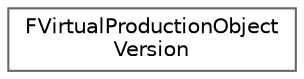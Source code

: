 digraph "Graphical Class Hierarchy"
{
 // INTERACTIVE_SVG=YES
 // LATEX_PDF_SIZE
  bgcolor="transparent";
  edge [fontname=Helvetica,fontsize=10,labelfontname=Helvetica,labelfontsize=10];
  node [fontname=Helvetica,fontsize=10,shape=box,height=0.2,width=0.4];
  rankdir="LR";
  Node0 [id="Node000000",label="FVirtualProductionObject\lVersion",height=0.2,width=0.4,color="grey40", fillcolor="white", style="filled",URL="$d6/dec/structFVirtualProductionObjectVersion.html",tooltip=" "];
}
